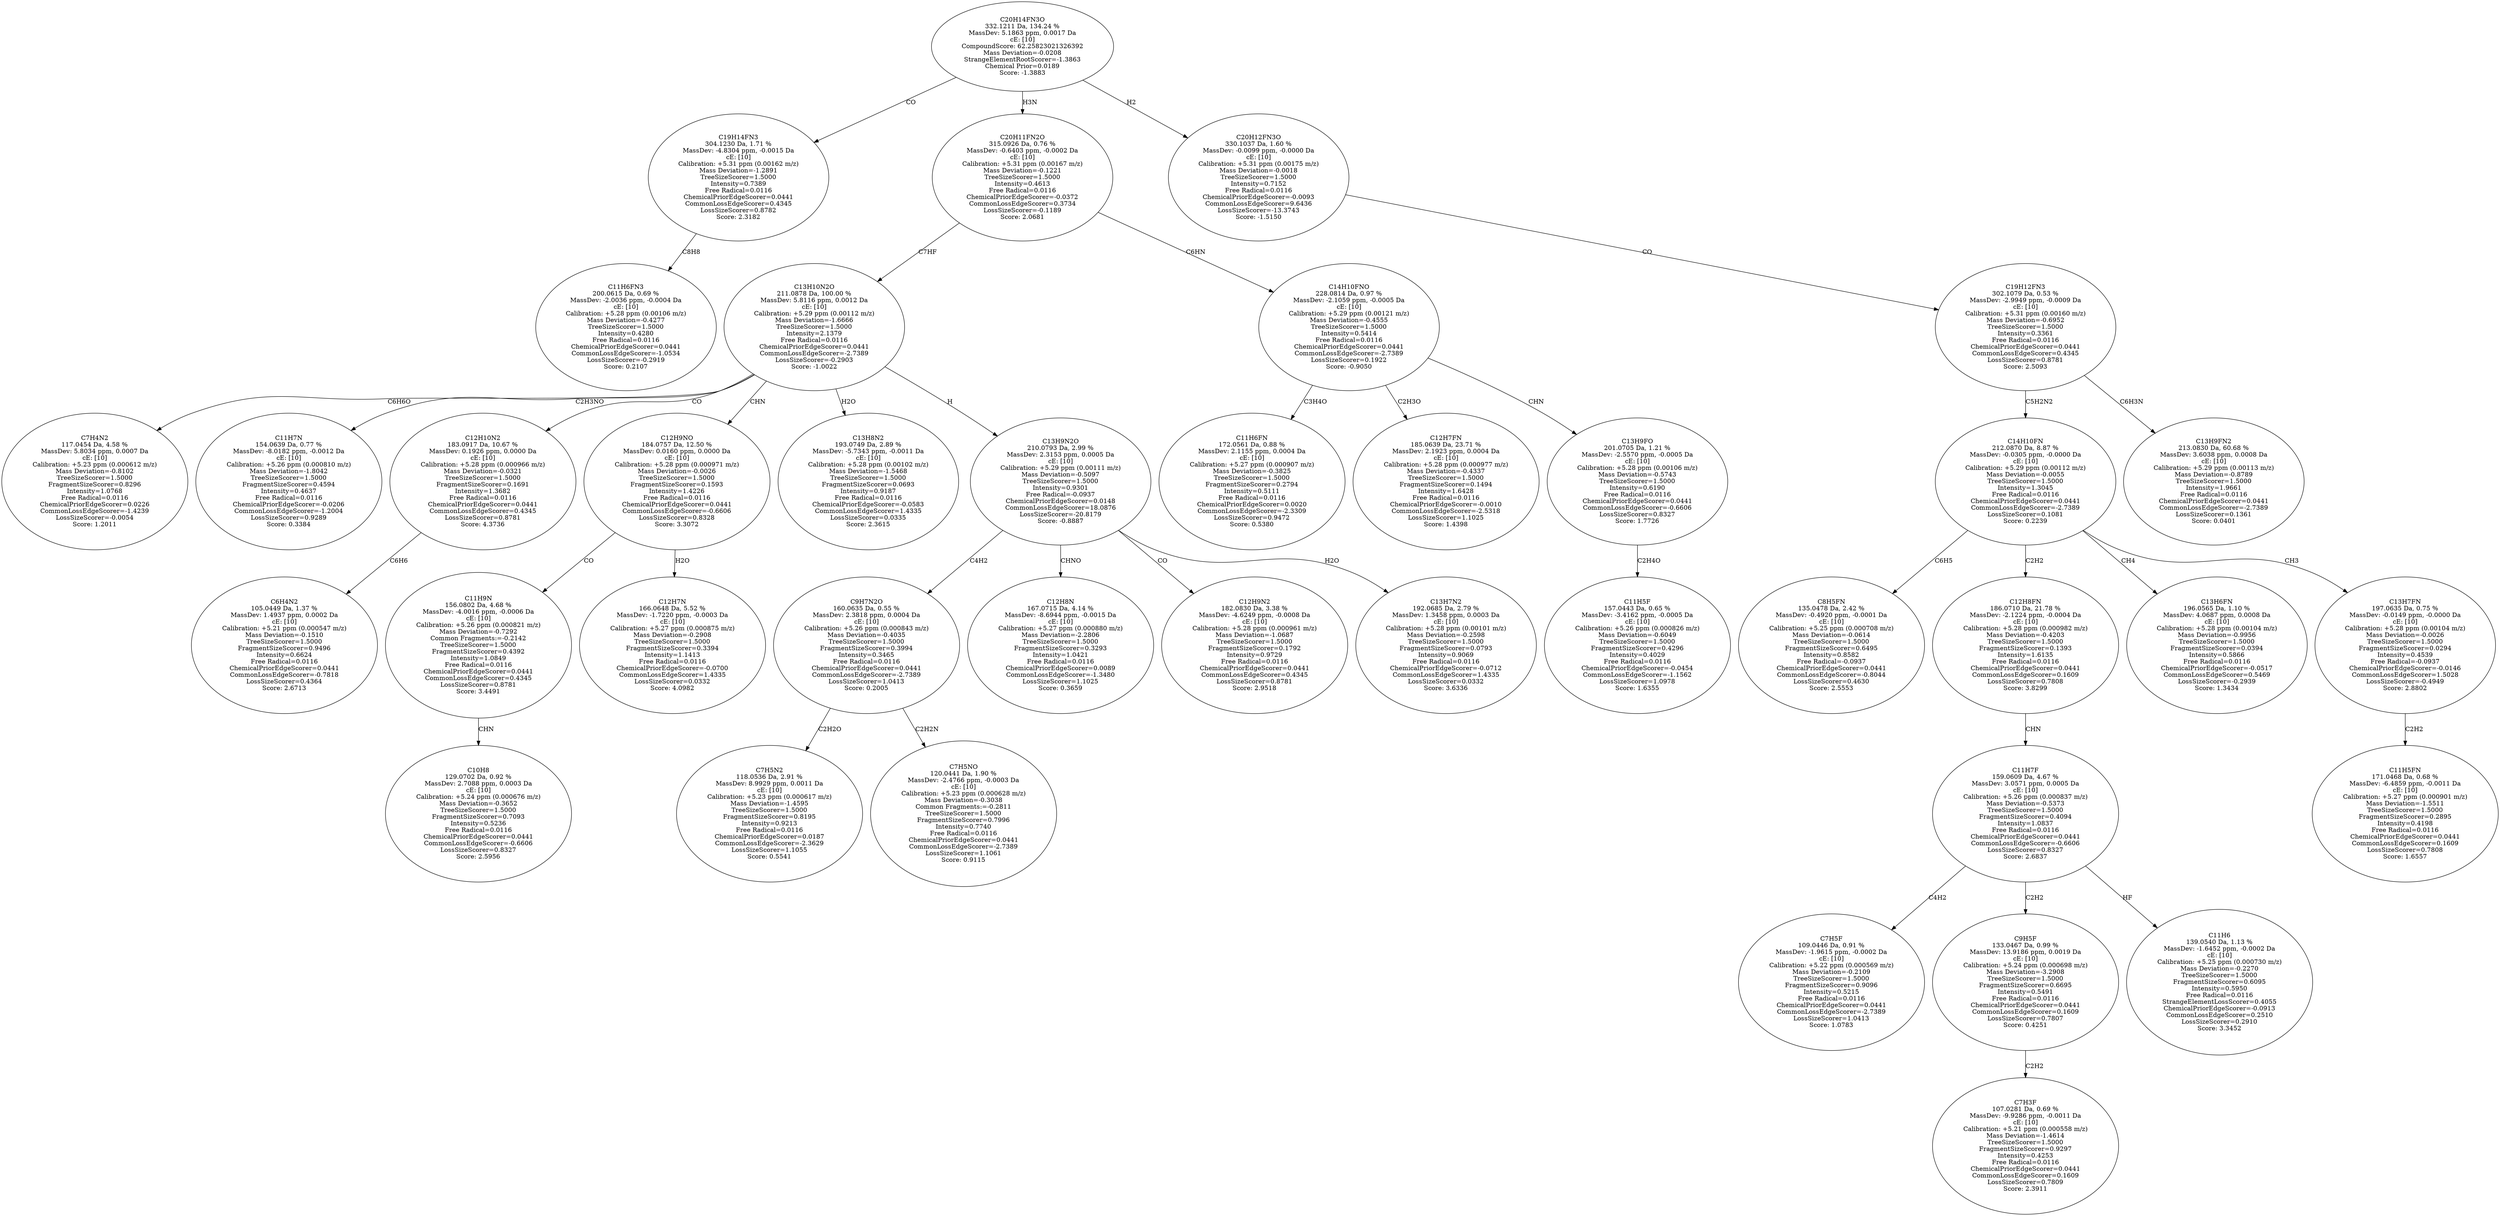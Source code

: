 strict digraph {
v1 [label="C11H6FN3\n200.0615 Da, 0.69 %\nMassDev: -2.0036 ppm, -0.0004 Da\ncE: [10]\nCalibration: +5.28 ppm (0.00106 m/z)\nMass Deviation=-0.4277\nTreeSizeScorer=1.5000\nIntensity=0.4280\nFree Radical=0.0116\nChemicalPriorEdgeScorer=0.0441\nCommonLossEdgeScorer=-1.0534\nLossSizeScorer=-0.2919\nScore: 0.2107"];
v2 [label="C19H14FN3\n304.1230 Da, 1.71 %\nMassDev: -4.8304 ppm, -0.0015 Da\ncE: [10]\nCalibration: +5.31 ppm (0.00162 m/z)\nMass Deviation=-1.2891\nTreeSizeScorer=1.5000\nIntensity=0.7389\nFree Radical=0.0116\nChemicalPriorEdgeScorer=0.0441\nCommonLossEdgeScorer=0.4345\nLossSizeScorer=0.8782\nScore: 2.3182"];
v3 [label="C7H4N2\n117.0454 Da, 4.58 %\nMassDev: 5.8034 ppm, 0.0007 Da\ncE: [10]\nCalibration: +5.23 ppm (0.000612 m/z)\nMass Deviation=-0.8102\nTreeSizeScorer=1.5000\nFragmentSizeScorer=0.8296\nIntensity=1.0768\nFree Radical=0.0116\nChemicalPriorEdgeScorer=0.0226\nCommonLossEdgeScorer=-1.4239\nLossSizeScorer=-0.0054\nScore: 1.2011"];
v4 [label="C11H7N\n154.0639 Da, 0.77 %\nMassDev: -8.0182 ppm, -0.0012 Da\ncE: [10]\nCalibration: +5.26 ppm (0.000810 m/z)\nMass Deviation=-1.8042\nTreeSizeScorer=1.5000\nFragmentSizeScorer=0.4594\nIntensity=0.4637\nFree Radical=0.0116\nChemicalPriorEdgeScorer=-0.0206\nCommonLossEdgeScorer=-1.2004\nLossSizeScorer=0.9289\nScore: 0.3384"];
v5 [label="C6H4N2\n105.0449 Da, 1.37 %\nMassDev: 1.4937 ppm, 0.0002 Da\ncE: [10]\nCalibration: +5.21 ppm (0.000547 m/z)\nMass Deviation=-0.1510\nTreeSizeScorer=1.5000\nFragmentSizeScorer=0.9496\nIntensity=0.6624\nFree Radical=0.0116\nChemicalPriorEdgeScorer=0.0441\nCommonLossEdgeScorer=-0.7818\nLossSizeScorer=0.4364\nScore: 2.6713"];
v6 [label="C12H10N2\n183.0917 Da, 10.67 %\nMassDev: 0.1926 ppm, 0.0000 Da\ncE: [10]\nCalibration: +5.28 ppm (0.000966 m/z)\nMass Deviation=-0.0321\nTreeSizeScorer=1.5000\nFragmentSizeScorer=0.1691\nIntensity=1.3682\nFree Radical=0.0116\nChemicalPriorEdgeScorer=0.0441\nCommonLossEdgeScorer=0.4345\nLossSizeScorer=0.8781\nScore: 4.3736"];
v7 [label="C10H8\n129.0702 Da, 0.92 %\nMassDev: 2.7088 ppm, 0.0003 Da\ncE: [10]\nCalibration: +5.24 ppm (0.000676 m/z)\nMass Deviation=-0.3652\nTreeSizeScorer=1.5000\nFragmentSizeScorer=0.7093\nIntensity=0.5236\nFree Radical=0.0116\nChemicalPriorEdgeScorer=0.0441\nCommonLossEdgeScorer=-0.6606\nLossSizeScorer=0.8327\nScore: 2.5956"];
v8 [label="C11H9N\n156.0802 Da, 4.68 %\nMassDev: -4.0016 ppm, -0.0006 Da\ncE: [10]\nCalibration: +5.26 ppm (0.000821 m/z)\nMass Deviation=-0.7292\nCommon Fragments:=-0.2142\nTreeSizeScorer=1.5000\nFragmentSizeScorer=0.4392\nIntensity=1.0849\nFree Radical=0.0116\nChemicalPriorEdgeScorer=0.0441\nCommonLossEdgeScorer=0.4345\nLossSizeScorer=0.8781\nScore: 3.4491"];
v9 [label="C12H7N\n166.0648 Da, 5.52 %\nMassDev: -1.7220 ppm, -0.0003 Da\ncE: [10]\nCalibration: +5.27 ppm (0.000875 m/z)\nMass Deviation=-0.2908\nTreeSizeScorer=1.5000\nFragmentSizeScorer=0.3394\nIntensity=1.1413\nFree Radical=0.0116\nChemicalPriorEdgeScorer=-0.0700\nCommonLossEdgeScorer=1.4335\nLossSizeScorer=0.0332\nScore: 4.0982"];
v10 [label="C12H9NO\n184.0757 Da, 12.50 %\nMassDev: 0.0160 ppm, 0.0000 Da\ncE: [10]\nCalibration: +5.28 ppm (0.000971 m/z)\nMass Deviation=-0.0026\nTreeSizeScorer=1.5000\nFragmentSizeScorer=0.1593\nIntensity=1.4226\nFree Radical=0.0116\nChemicalPriorEdgeScorer=0.0441\nCommonLossEdgeScorer=-0.6606\nLossSizeScorer=0.8328\nScore: 3.3072"];
v11 [label="C13H8N2\n193.0749 Da, 2.89 %\nMassDev: -5.7343 ppm, -0.0011 Da\ncE: [10]\nCalibration: +5.28 ppm (0.00102 m/z)\nMass Deviation=-1.5468\nTreeSizeScorer=1.5000\nFragmentSizeScorer=0.0693\nIntensity=0.9187\nFree Radical=0.0116\nChemicalPriorEdgeScorer=-0.0583\nCommonLossEdgeScorer=1.4335\nLossSizeScorer=0.0335\nScore: 2.3615"];
v12 [label="C7H5N2\n118.0536 Da, 2.91 %\nMassDev: 8.9929 ppm, 0.0011 Da\ncE: [10]\nCalibration: +5.23 ppm (0.000617 m/z)\nMass Deviation=-1.4595\nTreeSizeScorer=1.5000\nFragmentSizeScorer=0.8195\nIntensity=0.9213\nFree Radical=0.0116\nChemicalPriorEdgeScorer=0.0187\nCommonLossEdgeScorer=-2.3629\nLossSizeScorer=1.1055\nScore: 0.5541"];
v13 [label="C7H5NO\n120.0441 Da, 1.90 %\nMassDev: -2.4766 ppm, -0.0003 Da\ncE: [10]\nCalibration: +5.23 ppm (0.000628 m/z)\nMass Deviation=-0.3038\nCommon Fragments:=-0.2811\nTreeSizeScorer=1.5000\nFragmentSizeScorer=0.7996\nIntensity=0.7740\nFree Radical=0.0116\nChemicalPriorEdgeScorer=0.0441\nCommonLossEdgeScorer=-2.7389\nLossSizeScorer=1.1061\nScore: 0.9115"];
v14 [label="C9H7N2O\n160.0635 Da, 0.55 %\nMassDev: 2.3818 ppm, 0.0004 Da\ncE: [10]\nCalibration: +5.26 ppm (0.000843 m/z)\nMass Deviation=-0.4035\nTreeSizeScorer=1.5000\nFragmentSizeScorer=0.3994\nIntensity=0.3465\nFree Radical=0.0116\nChemicalPriorEdgeScorer=0.0441\nCommonLossEdgeScorer=-2.7389\nLossSizeScorer=1.0413\nScore: 0.2005"];
v15 [label="C12H8N\n167.0715 Da, 4.14 %\nMassDev: -8.6944 ppm, -0.0015 Da\ncE: [10]\nCalibration: +5.27 ppm (0.000880 m/z)\nMass Deviation=-2.2806\nTreeSizeScorer=1.5000\nFragmentSizeScorer=0.3293\nIntensity=1.0421\nFree Radical=0.0116\nChemicalPriorEdgeScorer=0.0089\nCommonLossEdgeScorer=-1.3480\nLossSizeScorer=1.1025\nScore: 0.3659"];
v16 [label="C12H9N2\n182.0830 Da, 3.38 %\nMassDev: -4.6249 ppm, -0.0008 Da\ncE: [10]\nCalibration: +5.28 ppm (0.000961 m/z)\nMass Deviation=-1.0687\nTreeSizeScorer=1.5000\nFragmentSizeScorer=0.1792\nIntensity=0.9729\nFree Radical=0.0116\nChemicalPriorEdgeScorer=0.0441\nCommonLossEdgeScorer=0.4345\nLossSizeScorer=0.8781\nScore: 2.9518"];
v17 [label="C13H7N2\n192.0685 Da, 2.79 %\nMassDev: 1.3458 ppm, 0.0003 Da\ncE: [10]\nCalibration: +5.28 ppm (0.00101 m/z)\nMass Deviation=-0.2598\nTreeSizeScorer=1.5000\nFragmentSizeScorer=0.0793\nIntensity=0.9069\nFree Radical=0.0116\nChemicalPriorEdgeScorer=-0.0712\nCommonLossEdgeScorer=1.4335\nLossSizeScorer=0.0332\nScore: 3.6336"];
v18 [label="C13H9N2O\n210.0793 Da, 2.99 %\nMassDev: 2.3153 ppm, 0.0005 Da\ncE: [10]\nCalibration: +5.29 ppm (0.00111 m/z)\nMass Deviation=-0.5097\nTreeSizeScorer=1.5000\nIntensity=0.9301\nFree Radical=-0.0937\nChemicalPriorEdgeScorer=0.0148\nCommonLossEdgeScorer=18.0876\nLossSizeScorer=-20.8179\nScore: -0.8887"];
v19 [label="C13H10N2O\n211.0878 Da, 100.00 %\nMassDev: 5.8116 ppm, 0.0012 Da\ncE: [10]\nCalibration: +5.29 ppm (0.00112 m/z)\nMass Deviation=-1.6666\nTreeSizeScorer=1.5000\nIntensity=2.1379\nFree Radical=0.0116\nChemicalPriorEdgeScorer=0.0441\nCommonLossEdgeScorer=-2.7389\nLossSizeScorer=-0.2903\nScore: -1.0022"];
v20 [label="C11H6FN\n172.0561 Da, 0.88 %\nMassDev: 2.1155 ppm, 0.0004 Da\ncE: [10]\nCalibration: +5.27 ppm (0.000907 m/z)\nMass Deviation=-0.3825\nTreeSizeScorer=1.5000\nFragmentSizeScorer=0.2794\nIntensity=0.5111\nFree Radical=0.0116\nChemicalPriorEdgeScorer=0.0020\nCommonLossEdgeScorer=-2.3309\nLossSizeScorer=0.9472\nScore: 0.5380"];
v21 [label="C12H7FN\n185.0639 Da, 23.71 %\nMassDev: 2.1923 ppm, 0.0004 Da\ncE: [10]\nCalibration: +5.28 ppm (0.000977 m/z)\nMass Deviation=-0.4337\nTreeSizeScorer=1.5000\nFragmentSizeScorer=0.1494\nIntensity=1.6428\nFree Radical=0.0116\nChemicalPriorEdgeScorer=-0.0010\nCommonLossEdgeScorer=-2.5318\nLossSizeScorer=1.1025\nScore: 1.4398"];
v22 [label="C11H5F\n157.0443 Da, 0.65 %\nMassDev: -3.4162 ppm, -0.0005 Da\ncE: [10]\nCalibration: +5.26 ppm (0.000826 m/z)\nMass Deviation=-0.6049\nTreeSizeScorer=1.5000\nFragmentSizeScorer=0.4296\nIntensity=0.4029\nFree Radical=0.0116\nChemicalPriorEdgeScorer=-0.0454\nCommonLossEdgeScorer=-1.1562\nLossSizeScorer=1.0978\nScore: 1.6355"];
v23 [label="C13H9FO\n201.0705 Da, 1.21 %\nMassDev: -2.5570 ppm, -0.0005 Da\ncE: [10]\nCalibration: +5.28 ppm (0.00106 m/z)\nMass Deviation=-0.5743\nTreeSizeScorer=1.5000\nIntensity=0.6190\nFree Radical=0.0116\nChemicalPriorEdgeScorer=0.0441\nCommonLossEdgeScorer=-0.6606\nLossSizeScorer=0.8327\nScore: 1.7726"];
v24 [label="C14H10FNO\n228.0814 Da, 0.97 %\nMassDev: -2.1059 ppm, -0.0005 Da\ncE: [10]\nCalibration: +5.29 ppm (0.00121 m/z)\nMass Deviation=-0.4555\nTreeSizeScorer=1.5000\nIntensity=0.5414\nFree Radical=0.0116\nChemicalPriorEdgeScorer=0.0441\nCommonLossEdgeScorer=-2.7389\nLossSizeScorer=0.1922\nScore: -0.9050"];
v25 [label="C20H11FN2O\n315.0926 Da, 0.76 %\nMassDev: -0.6403 ppm, -0.0002 Da\ncE: [10]\nCalibration: +5.31 ppm (0.00167 m/z)\nMass Deviation=-0.1221\nTreeSizeScorer=1.5000\nIntensity=0.4613\nFree Radical=0.0116\nChemicalPriorEdgeScorer=-0.0372\nCommonLossEdgeScorer=0.3734\nLossSizeScorer=-0.1189\nScore: 2.0681"];
v26 [label="C8H5FN\n135.0478 Da, 2.42 %\nMassDev: -0.4920 ppm, -0.0001 Da\ncE: [10]\nCalibration: +5.25 ppm (0.000708 m/z)\nMass Deviation=-0.0614\nTreeSizeScorer=1.5000\nFragmentSizeScorer=0.6495\nIntensity=0.8582\nFree Radical=-0.0937\nChemicalPriorEdgeScorer=0.0441\nCommonLossEdgeScorer=-0.8044\nLossSizeScorer=0.4630\nScore: 2.5553"];
v27 [label="C7H5F\n109.0446 Da, 0.91 %\nMassDev: -1.9615 ppm, -0.0002 Da\ncE: [10]\nCalibration: +5.22 ppm (0.000569 m/z)\nMass Deviation=-0.2109\nTreeSizeScorer=1.5000\nFragmentSizeScorer=0.9096\nIntensity=0.5215\nFree Radical=0.0116\nChemicalPriorEdgeScorer=0.0441\nCommonLossEdgeScorer=-2.7389\nLossSizeScorer=1.0413\nScore: 1.0783"];
v28 [label="C7H3F\n107.0281 Da, 0.69 %\nMassDev: -9.9286 ppm, -0.0011 Da\ncE: [10]\nCalibration: +5.21 ppm (0.000558 m/z)\nMass Deviation=-1.4614\nTreeSizeScorer=1.5000\nFragmentSizeScorer=0.9297\nIntensity=0.4253\nFree Radical=0.0116\nChemicalPriorEdgeScorer=0.0441\nCommonLossEdgeScorer=0.1609\nLossSizeScorer=0.7809\nScore: 2.3911"];
v29 [label="C9H5F\n133.0467 Da, 0.99 %\nMassDev: 13.9186 ppm, 0.0019 Da\ncE: [10]\nCalibration: +5.24 ppm (0.000698 m/z)\nMass Deviation=-3.2908\nTreeSizeScorer=1.5000\nFragmentSizeScorer=0.6695\nIntensity=0.5491\nFree Radical=0.0116\nChemicalPriorEdgeScorer=0.0441\nCommonLossEdgeScorer=0.1609\nLossSizeScorer=0.7807\nScore: 0.4251"];
v30 [label="C11H6\n139.0540 Da, 1.13 %\nMassDev: -1.6452 ppm, -0.0002 Da\ncE: [10]\nCalibration: +5.25 ppm (0.000730 m/z)\nMass Deviation=-0.2270\nTreeSizeScorer=1.5000\nFragmentSizeScorer=0.6095\nIntensity=0.5950\nFree Radical=0.0116\nStrangeElementLossScorer=0.4055\nChemicalPriorEdgeScorer=-0.0913\nCommonLossEdgeScorer=0.2510\nLossSizeScorer=0.2910\nScore: 3.3452"];
v31 [label="C11H7F\n159.0609 Da, 4.67 %\nMassDev: 3.0571 ppm, 0.0005 Da\ncE: [10]\nCalibration: +5.26 ppm (0.000837 m/z)\nMass Deviation=-0.5373\nTreeSizeScorer=1.5000\nFragmentSizeScorer=0.4094\nIntensity=1.0837\nFree Radical=0.0116\nChemicalPriorEdgeScorer=0.0441\nCommonLossEdgeScorer=-0.6606\nLossSizeScorer=0.8327\nScore: 2.6837"];
v32 [label="C12H8FN\n186.0710 Da, 21.78 %\nMassDev: -2.1224 ppm, -0.0004 Da\ncE: [10]\nCalibration: +5.28 ppm (0.000982 m/z)\nMass Deviation=-0.4203\nTreeSizeScorer=1.5000\nFragmentSizeScorer=0.1393\nIntensity=1.6135\nFree Radical=0.0116\nChemicalPriorEdgeScorer=0.0441\nCommonLossEdgeScorer=0.1609\nLossSizeScorer=0.7808\nScore: 3.8299"];
v33 [label="C13H6FN\n196.0565 Da, 1.10 %\nMassDev: 4.0687 ppm, 0.0008 Da\ncE: [10]\nCalibration: +5.28 ppm (0.00104 m/z)\nMass Deviation=-0.9956\nTreeSizeScorer=1.5000\nFragmentSizeScorer=0.0394\nIntensity=0.5866\nFree Radical=0.0116\nChemicalPriorEdgeScorer=-0.0517\nCommonLossEdgeScorer=0.5469\nLossSizeScorer=-0.2939\nScore: 1.3434"];
v34 [label="C11H5FN\n171.0468 Da, 0.68 %\nMassDev: -6.4859 ppm, -0.0011 Da\ncE: [10]\nCalibration: +5.27 ppm (0.000901 m/z)\nMass Deviation=-1.5511\nTreeSizeScorer=1.5000\nFragmentSizeScorer=0.2895\nIntensity=0.4198\nFree Radical=0.0116\nChemicalPriorEdgeScorer=0.0441\nCommonLossEdgeScorer=0.1609\nLossSizeScorer=0.7808\nScore: 1.6557"];
v35 [label="C13H7FN\n197.0635 Da, 0.75 %\nMassDev: -0.0149 ppm, -0.0000 Da\ncE: [10]\nCalibration: +5.28 ppm (0.00104 m/z)\nMass Deviation=-0.0026\nTreeSizeScorer=1.5000\nFragmentSizeScorer=0.0294\nIntensity=0.4539\nFree Radical=-0.0937\nChemicalPriorEdgeScorer=-0.0146\nCommonLossEdgeScorer=1.5028\nLossSizeScorer=-0.4949\nScore: 2.8802"];
v36 [label="C14H10FN\n212.0870 Da, 8.87 %\nMassDev: -0.0305 ppm, -0.0000 Da\ncE: [10]\nCalibration: +5.29 ppm (0.00112 m/z)\nMass Deviation=-0.0055\nTreeSizeScorer=1.5000\nIntensity=1.3045\nFree Radical=0.0116\nChemicalPriorEdgeScorer=0.0441\nCommonLossEdgeScorer=-2.7389\nLossSizeScorer=0.1081\nScore: 0.2239"];
v37 [label="C13H9FN2\n213.0830 Da, 60.68 %\nMassDev: 3.6038 ppm, 0.0008 Da\ncE: [10]\nCalibration: +5.29 ppm (0.00113 m/z)\nMass Deviation=-0.8789\nTreeSizeScorer=1.5000\nIntensity=1.9661\nFree Radical=0.0116\nChemicalPriorEdgeScorer=0.0441\nCommonLossEdgeScorer=-2.7389\nLossSizeScorer=0.1361\nScore: 0.0401"];
v38 [label="C19H12FN3\n302.1079 Da, 0.53 %\nMassDev: -2.9949 ppm, -0.0009 Da\ncE: [10]\nCalibration: +5.31 ppm (0.00160 m/z)\nMass Deviation=-0.6952\nTreeSizeScorer=1.5000\nIntensity=0.3361\nFree Radical=0.0116\nChemicalPriorEdgeScorer=0.0441\nCommonLossEdgeScorer=0.4345\nLossSizeScorer=0.8781\nScore: 2.5093"];
v39 [label="C20H12FN3O\n330.1037 Da, 1.60 %\nMassDev: -0.0099 ppm, -0.0000 Da\ncE: [10]\nCalibration: +5.31 ppm (0.00175 m/z)\nMass Deviation=-0.0018\nTreeSizeScorer=1.5000\nIntensity=0.7152\nFree Radical=0.0116\nChemicalPriorEdgeScorer=-0.0093\nCommonLossEdgeScorer=9.6436\nLossSizeScorer=-13.3743\nScore: -1.5150"];
v40 [label="C20H14FN3O\n332.1211 Da, 134.24 %\nMassDev: 5.1863 ppm, 0.0017 Da\ncE: [10]\nCompoundScore: 62.25823021326392\nMass Deviation=-0.0208\nStrangeElementRootScorer=-1.3863\nChemical Prior=0.0189\nScore: -1.3883"];
v2 -> v1 [label="C8H8"];
v40 -> v2 [label="CO"];
v19 -> v3 [label="C6H6O"];
v19 -> v4 [label="C2H3NO"];
v6 -> v5 [label="C6H6"];
v19 -> v6 [label="CO"];
v8 -> v7 [label="CHN"];
v10 -> v8 [label="CO"];
v10 -> v9 [label="H2O"];
v19 -> v10 [label="CHN"];
v19 -> v11 [label="H2O"];
v14 -> v12 [label="C2H2O"];
v14 -> v13 [label="C2H2N"];
v18 -> v14 [label="C4H2"];
v18 -> v15 [label="CHNO"];
v18 -> v16 [label="CO"];
v18 -> v17 [label="H2O"];
v19 -> v18 [label="H"];
v25 -> v19 [label="C7HF"];
v24 -> v20 [label="C3H4O"];
v24 -> v21 [label="C2H3O"];
v23 -> v22 [label="C2H4O"];
v24 -> v23 [label="CHN"];
v25 -> v24 [label="C6HN"];
v40 -> v25 [label="H3N"];
v36 -> v26 [label="C6H5"];
v31 -> v27 [label="C4H2"];
v29 -> v28 [label="C2H2"];
v31 -> v29 [label="C2H2"];
v31 -> v30 [label="HF"];
v32 -> v31 [label="CHN"];
v36 -> v32 [label="C2H2"];
v36 -> v33 [label="CH4"];
v35 -> v34 [label="C2H2"];
v36 -> v35 [label="CH3"];
v38 -> v36 [label="C5H2N2"];
v38 -> v37 [label="C6H3N"];
v39 -> v38 [label="CO"];
v40 -> v39 [label="H2"];
}